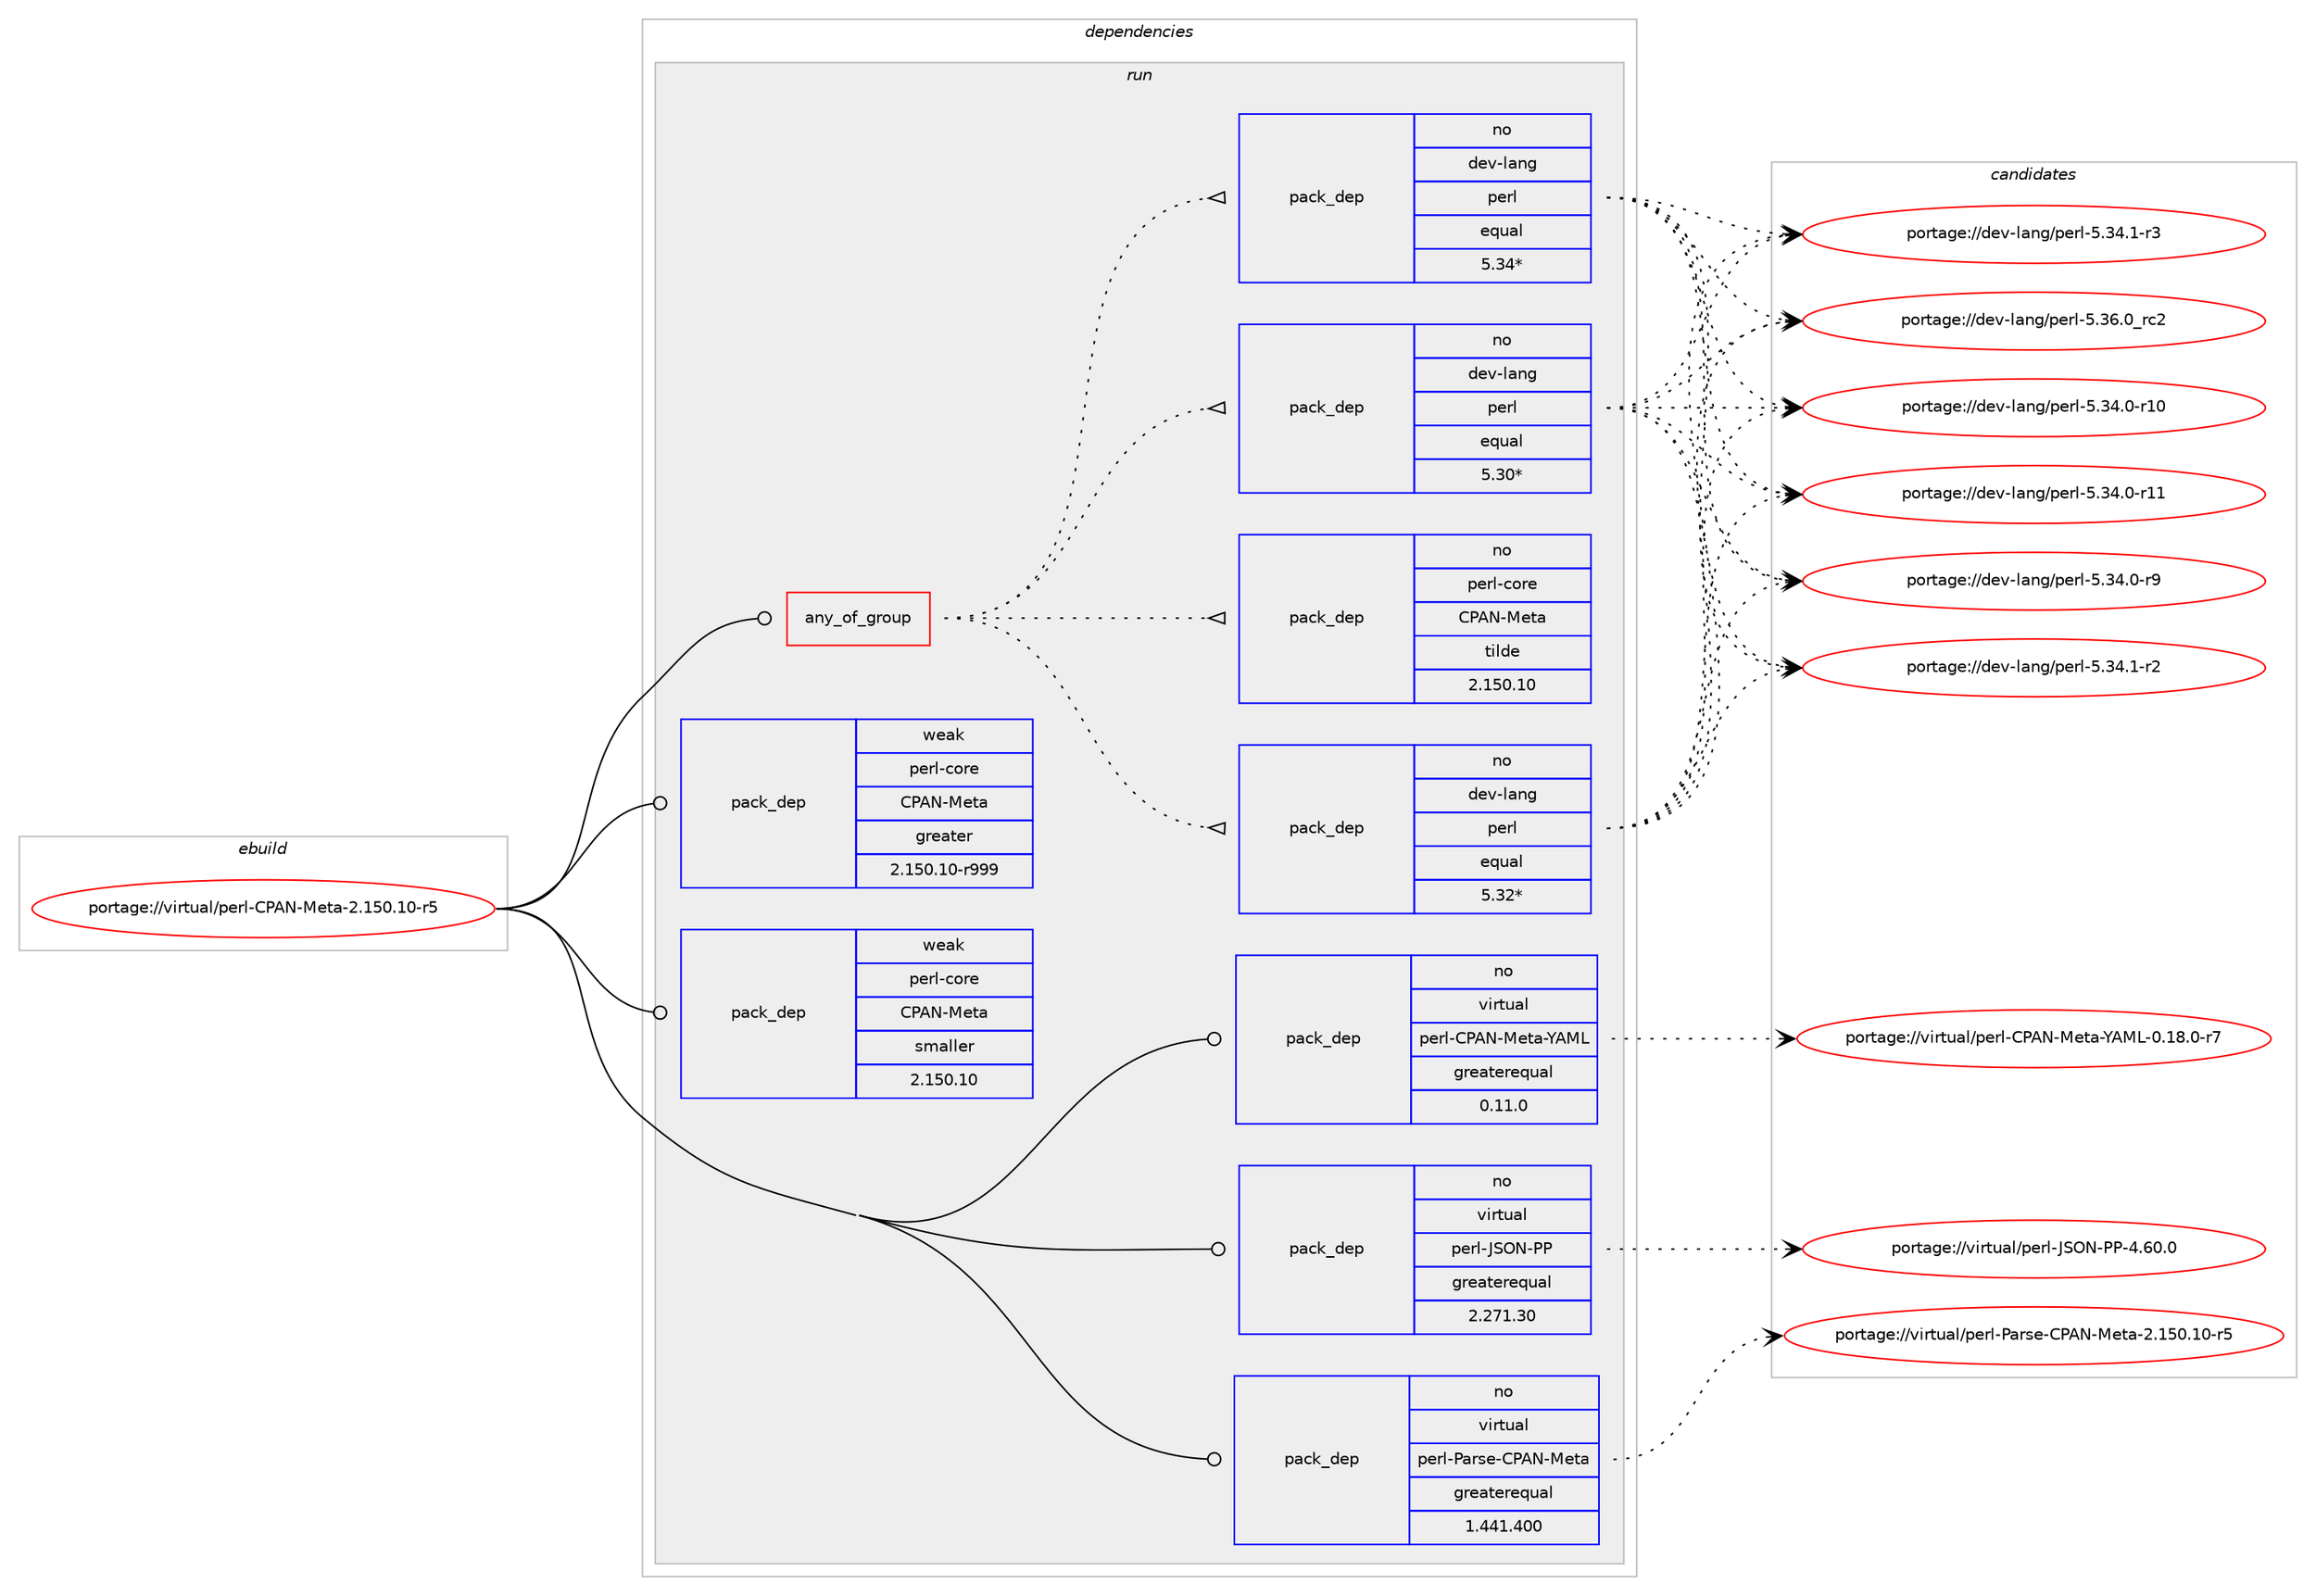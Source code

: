 digraph prolog {

# *************
# Graph options
# *************

newrank=true;
concentrate=true;
compound=true;
graph [rankdir=LR,fontname=Helvetica,fontsize=10,ranksep=1.5];#, ranksep=2.5, nodesep=0.2];
edge  [arrowhead=vee];
node  [fontname=Helvetica,fontsize=10];

# **********
# The ebuild
# **********

subgraph cluster_leftcol {
color=gray;
rank=same;
label=<<i>ebuild</i>>;
id [label="portage://virtual/perl-CPAN-Meta-2.150.10-r5", color=red, width=4, href="../virtual/perl-CPAN-Meta-2.150.10-r5.svg"];
}

# ****************
# The dependencies
# ****************

subgraph cluster_midcol {
color=gray;
label=<<i>dependencies</i>>;
subgraph cluster_compile {
fillcolor="#eeeeee";
style=filled;
label=<<i>compile</i>>;
}
subgraph cluster_compileandrun {
fillcolor="#eeeeee";
style=filled;
label=<<i>compile and run</i>>;
}
subgraph cluster_run {
fillcolor="#eeeeee";
style=filled;
label=<<i>run</i>>;
subgraph any19 {
dependency1249 [label=<<TABLE BORDER="0" CELLBORDER="1" CELLSPACING="0" CELLPADDING="4"><TR><TD CELLPADDING="10">any_of_group</TD></TR></TABLE>>, shape=none, color=red];subgraph pack1110 {
dependency1250 [label=<<TABLE BORDER="0" CELLBORDER="1" CELLSPACING="0" CELLPADDING="4" WIDTH="220"><TR><TD ROWSPAN="6" CELLPADDING="30">pack_dep</TD></TR><TR><TD WIDTH="110">no</TD></TR><TR><TD>dev-lang</TD></TR><TR><TD>perl</TD></TR><TR><TD>equal</TD></TR><TR><TD>5.34*</TD></TR></TABLE>>, shape=none, color=blue];
}
dependency1249:e -> dependency1250:w [weight=20,style="dotted",arrowhead="oinv"];
subgraph pack1111 {
dependency1251 [label=<<TABLE BORDER="0" CELLBORDER="1" CELLSPACING="0" CELLPADDING="4" WIDTH="220"><TR><TD ROWSPAN="6" CELLPADDING="30">pack_dep</TD></TR><TR><TD WIDTH="110">no</TD></TR><TR><TD>dev-lang</TD></TR><TR><TD>perl</TD></TR><TR><TD>equal</TD></TR><TR><TD>5.32*</TD></TR></TABLE>>, shape=none, color=blue];
}
dependency1249:e -> dependency1251:w [weight=20,style="dotted",arrowhead="oinv"];
subgraph pack1112 {
dependency1252 [label=<<TABLE BORDER="0" CELLBORDER="1" CELLSPACING="0" CELLPADDING="4" WIDTH="220"><TR><TD ROWSPAN="6" CELLPADDING="30">pack_dep</TD></TR><TR><TD WIDTH="110">no</TD></TR><TR><TD>dev-lang</TD></TR><TR><TD>perl</TD></TR><TR><TD>equal</TD></TR><TR><TD>5.30*</TD></TR></TABLE>>, shape=none, color=blue];
}
dependency1249:e -> dependency1252:w [weight=20,style="dotted",arrowhead="oinv"];
subgraph pack1113 {
dependency1253 [label=<<TABLE BORDER="0" CELLBORDER="1" CELLSPACING="0" CELLPADDING="4" WIDTH="220"><TR><TD ROWSPAN="6" CELLPADDING="30">pack_dep</TD></TR><TR><TD WIDTH="110">no</TD></TR><TR><TD>perl-core</TD></TR><TR><TD>CPAN-Meta</TD></TR><TR><TD>tilde</TD></TR><TR><TD>2.150.10</TD></TR></TABLE>>, shape=none, color=blue];
}
dependency1249:e -> dependency1253:w [weight=20,style="dotted",arrowhead="oinv"];
}
id:e -> dependency1249:w [weight=20,style="solid",arrowhead="odot"];
# *** BEGIN UNKNOWN DEPENDENCY TYPE (TODO) ***
# id -> package_dependency(portage://virtual/perl-CPAN-Meta-2.150.10-r5,run,no,dev-lang,perl,none,[,,],any_same_slot,[])
# *** END UNKNOWN DEPENDENCY TYPE (TODO) ***

subgraph pack1114 {
dependency1254 [label=<<TABLE BORDER="0" CELLBORDER="1" CELLSPACING="0" CELLPADDING="4" WIDTH="220"><TR><TD ROWSPAN="6" CELLPADDING="30">pack_dep</TD></TR><TR><TD WIDTH="110">no</TD></TR><TR><TD>virtual</TD></TR><TR><TD>perl-CPAN-Meta-YAML</TD></TR><TR><TD>greaterequal</TD></TR><TR><TD>0.11.0</TD></TR></TABLE>>, shape=none, color=blue];
}
id:e -> dependency1254:w [weight=20,style="solid",arrowhead="odot"];
subgraph pack1115 {
dependency1255 [label=<<TABLE BORDER="0" CELLBORDER="1" CELLSPACING="0" CELLPADDING="4" WIDTH="220"><TR><TD ROWSPAN="6" CELLPADDING="30">pack_dep</TD></TR><TR><TD WIDTH="110">no</TD></TR><TR><TD>virtual</TD></TR><TR><TD>perl-JSON-PP</TD></TR><TR><TD>greaterequal</TD></TR><TR><TD>2.271.30</TD></TR></TABLE>>, shape=none, color=blue];
}
id:e -> dependency1255:w [weight=20,style="solid",arrowhead="odot"];
subgraph pack1116 {
dependency1256 [label=<<TABLE BORDER="0" CELLBORDER="1" CELLSPACING="0" CELLPADDING="4" WIDTH="220"><TR><TD ROWSPAN="6" CELLPADDING="30">pack_dep</TD></TR><TR><TD WIDTH="110">no</TD></TR><TR><TD>virtual</TD></TR><TR><TD>perl-Parse-CPAN-Meta</TD></TR><TR><TD>greaterequal</TD></TR><TR><TD>1.441.400</TD></TR></TABLE>>, shape=none, color=blue];
}
id:e -> dependency1256:w [weight=20,style="solid",arrowhead="odot"];
subgraph pack1117 {
dependency1257 [label=<<TABLE BORDER="0" CELLBORDER="1" CELLSPACING="0" CELLPADDING="4" WIDTH="220"><TR><TD ROWSPAN="6" CELLPADDING="30">pack_dep</TD></TR><TR><TD WIDTH="110">weak</TD></TR><TR><TD>perl-core</TD></TR><TR><TD>CPAN-Meta</TD></TR><TR><TD>greater</TD></TR><TR><TD>2.150.10-r999</TD></TR></TABLE>>, shape=none, color=blue];
}
id:e -> dependency1257:w [weight=20,style="solid",arrowhead="odot"];
subgraph pack1118 {
dependency1258 [label=<<TABLE BORDER="0" CELLBORDER="1" CELLSPACING="0" CELLPADDING="4" WIDTH="220"><TR><TD ROWSPAN="6" CELLPADDING="30">pack_dep</TD></TR><TR><TD WIDTH="110">weak</TD></TR><TR><TD>perl-core</TD></TR><TR><TD>CPAN-Meta</TD></TR><TR><TD>smaller</TD></TR><TR><TD>2.150.10</TD></TR></TABLE>>, shape=none, color=blue];
}
id:e -> dependency1258:w [weight=20,style="solid",arrowhead="odot"];
}
}

# **************
# The candidates
# **************

subgraph cluster_choices {
rank=same;
color=gray;
label=<<i>candidates</i>>;

subgraph choice1110 {
color=black;
nodesep=1;
choice10010111845108971101034711210111410845534651524648451144948 [label="portage://dev-lang/perl-5.34.0-r10", color=red, width=4,href="../dev-lang/perl-5.34.0-r10.svg"];
choice10010111845108971101034711210111410845534651524648451144949 [label="portage://dev-lang/perl-5.34.0-r11", color=red, width=4,href="../dev-lang/perl-5.34.0-r11.svg"];
choice100101118451089711010347112101114108455346515246484511457 [label="portage://dev-lang/perl-5.34.0-r9", color=red, width=4,href="../dev-lang/perl-5.34.0-r9.svg"];
choice100101118451089711010347112101114108455346515246494511450 [label="portage://dev-lang/perl-5.34.1-r2", color=red, width=4,href="../dev-lang/perl-5.34.1-r2.svg"];
choice100101118451089711010347112101114108455346515246494511451 [label="portage://dev-lang/perl-5.34.1-r3", color=red, width=4,href="../dev-lang/perl-5.34.1-r3.svg"];
choice10010111845108971101034711210111410845534651544648951149950 [label="portage://dev-lang/perl-5.36.0_rc2", color=red, width=4,href="../dev-lang/perl-5.36.0_rc2.svg"];
dependency1250:e -> choice10010111845108971101034711210111410845534651524648451144948:w [style=dotted,weight="100"];
dependency1250:e -> choice10010111845108971101034711210111410845534651524648451144949:w [style=dotted,weight="100"];
dependency1250:e -> choice100101118451089711010347112101114108455346515246484511457:w [style=dotted,weight="100"];
dependency1250:e -> choice100101118451089711010347112101114108455346515246494511450:w [style=dotted,weight="100"];
dependency1250:e -> choice100101118451089711010347112101114108455346515246494511451:w [style=dotted,weight="100"];
dependency1250:e -> choice10010111845108971101034711210111410845534651544648951149950:w [style=dotted,weight="100"];
}
subgraph choice1111 {
color=black;
nodesep=1;
choice10010111845108971101034711210111410845534651524648451144948 [label="portage://dev-lang/perl-5.34.0-r10", color=red, width=4,href="../dev-lang/perl-5.34.0-r10.svg"];
choice10010111845108971101034711210111410845534651524648451144949 [label="portage://dev-lang/perl-5.34.0-r11", color=red, width=4,href="../dev-lang/perl-5.34.0-r11.svg"];
choice100101118451089711010347112101114108455346515246484511457 [label="portage://dev-lang/perl-5.34.0-r9", color=red, width=4,href="../dev-lang/perl-5.34.0-r9.svg"];
choice100101118451089711010347112101114108455346515246494511450 [label="portage://dev-lang/perl-5.34.1-r2", color=red, width=4,href="../dev-lang/perl-5.34.1-r2.svg"];
choice100101118451089711010347112101114108455346515246494511451 [label="portage://dev-lang/perl-5.34.1-r3", color=red, width=4,href="../dev-lang/perl-5.34.1-r3.svg"];
choice10010111845108971101034711210111410845534651544648951149950 [label="portage://dev-lang/perl-5.36.0_rc2", color=red, width=4,href="../dev-lang/perl-5.36.0_rc2.svg"];
dependency1251:e -> choice10010111845108971101034711210111410845534651524648451144948:w [style=dotted,weight="100"];
dependency1251:e -> choice10010111845108971101034711210111410845534651524648451144949:w [style=dotted,weight="100"];
dependency1251:e -> choice100101118451089711010347112101114108455346515246484511457:w [style=dotted,weight="100"];
dependency1251:e -> choice100101118451089711010347112101114108455346515246494511450:w [style=dotted,weight="100"];
dependency1251:e -> choice100101118451089711010347112101114108455346515246494511451:w [style=dotted,weight="100"];
dependency1251:e -> choice10010111845108971101034711210111410845534651544648951149950:w [style=dotted,weight="100"];
}
subgraph choice1112 {
color=black;
nodesep=1;
choice10010111845108971101034711210111410845534651524648451144948 [label="portage://dev-lang/perl-5.34.0-r10", color=red, width=4,href="../dev-lang/perl-5.34.0-r10.svg"];
choice10010111845108971101034711210111410845534651524648451144949 [label="portage://dev-lang/perl-5.34.0-r11", color=red, width=4,href="../dev-lang/perl-5.34.0-r11.svg"];
choice100101118451089711010347112101114108455346515246484511457 [label="portage://dev-lang/perl-5.34.0-r9", color=red, width=4,href="../dev-lang/perl-5.34.0-r9.svg"];
choice100101118451089711010347112101114108455346515246494511450 [label="portage://dev-lang/perl-5.34.1-r2", color=red, width=4,href="../dev-lang/perl-5.34.1-r2.svg"];
choice100101118451089711010347112101114108455346515246494511451 [label="portage://dev-lang/perl-5.34.1-r3", color=red, width=4,href="../dev-lang/perl-5.34.1-r3.svg"];
choice10010111845108971101034711210111410845534651544648951149950 [label="portage://dev-lang/perl-5.36.0_rc2", color=red, width=4,href="../dev-lang/perl-5.36.0_rc2.svg"];
dependency1252:e -> choice10010111845108971101034711210111410845534651524648451144948:w [style=dotted,weight="100"];
dependency1252:e -> choice10010111845108971101034711210111410845534651524648451144949:w [style=dotted,weight="100"];
dependency1252:e -> choice100101118451089711010347112101114108455346515246484511457:w [style=dotted,weight="100"];
dependency1252:e -> choice100101118451089711010347112101114108455346515246494511450:w [style=dotted,weight="100"];
dependency1252:e -> choice100101118451089711010347112101114108455346515246494511451:w [style=dotted,weight="100"];
dependency1252:e -> choice10010111845108971101034711210111410845534651544648951149950:w [style=dotted,weight="100"];
}
subgraph choice1113 {
color=black;
nodesep=1;
}
subgraph choice1114 {
color=black;
nodesep=1;
choice118105114116117971084711210111410845678065784577101116974589657776454846495646484511455 [label="portage://virtual/perl-CPAN-Meta-YAML-0.18.0-r7", color=red, width=4,href="../virtual/perl-CPAN-Meta-YAML-0.18.0-r7.svg"];
dependency1254:e -> choice118105114116117971084711210111410845678065784577101116974589657776454846495646484511455:w [style=dotted,weight="100"];
}
subgraph choice1115 {
color=black;
nodesep=1;
choice1181051141161179710847112101114108457483797845808045524654484648 [label="portage://virtual/perl-JSON-PP-4.60.0", color=red, width=4,href="../virtual/perl-JSON-PP-4.60.0.svg"];
dependency1255:e -> choice1181051141161179710847112101114108457483797845808045524654484648:w [style=dotted,weight="100"];
}
subgraph choice1116 {
color=black;
nodesep=1;
choice118105114116117971084711210111410845809711411510145678065784577101116974550464953484649484511453 [label="portage://virtual/perl-Parse-CPAN-Meta-2.150.10-r5", color=red, width=4,href="../virtual/perl-Parse-CPAN-Meta-2.150.10-r5.svg"];
dependency1256:e -> choice118105114116117971084711210111410845809711411510145678065784577101116974550464953484649484511453:w [style=dotted,weight="100"];
}
subgraph choice1117 {
color=black;
nodesep=1;
}
subgraph choice1118 {
color=black;
nodesep=1;
}
}

}
